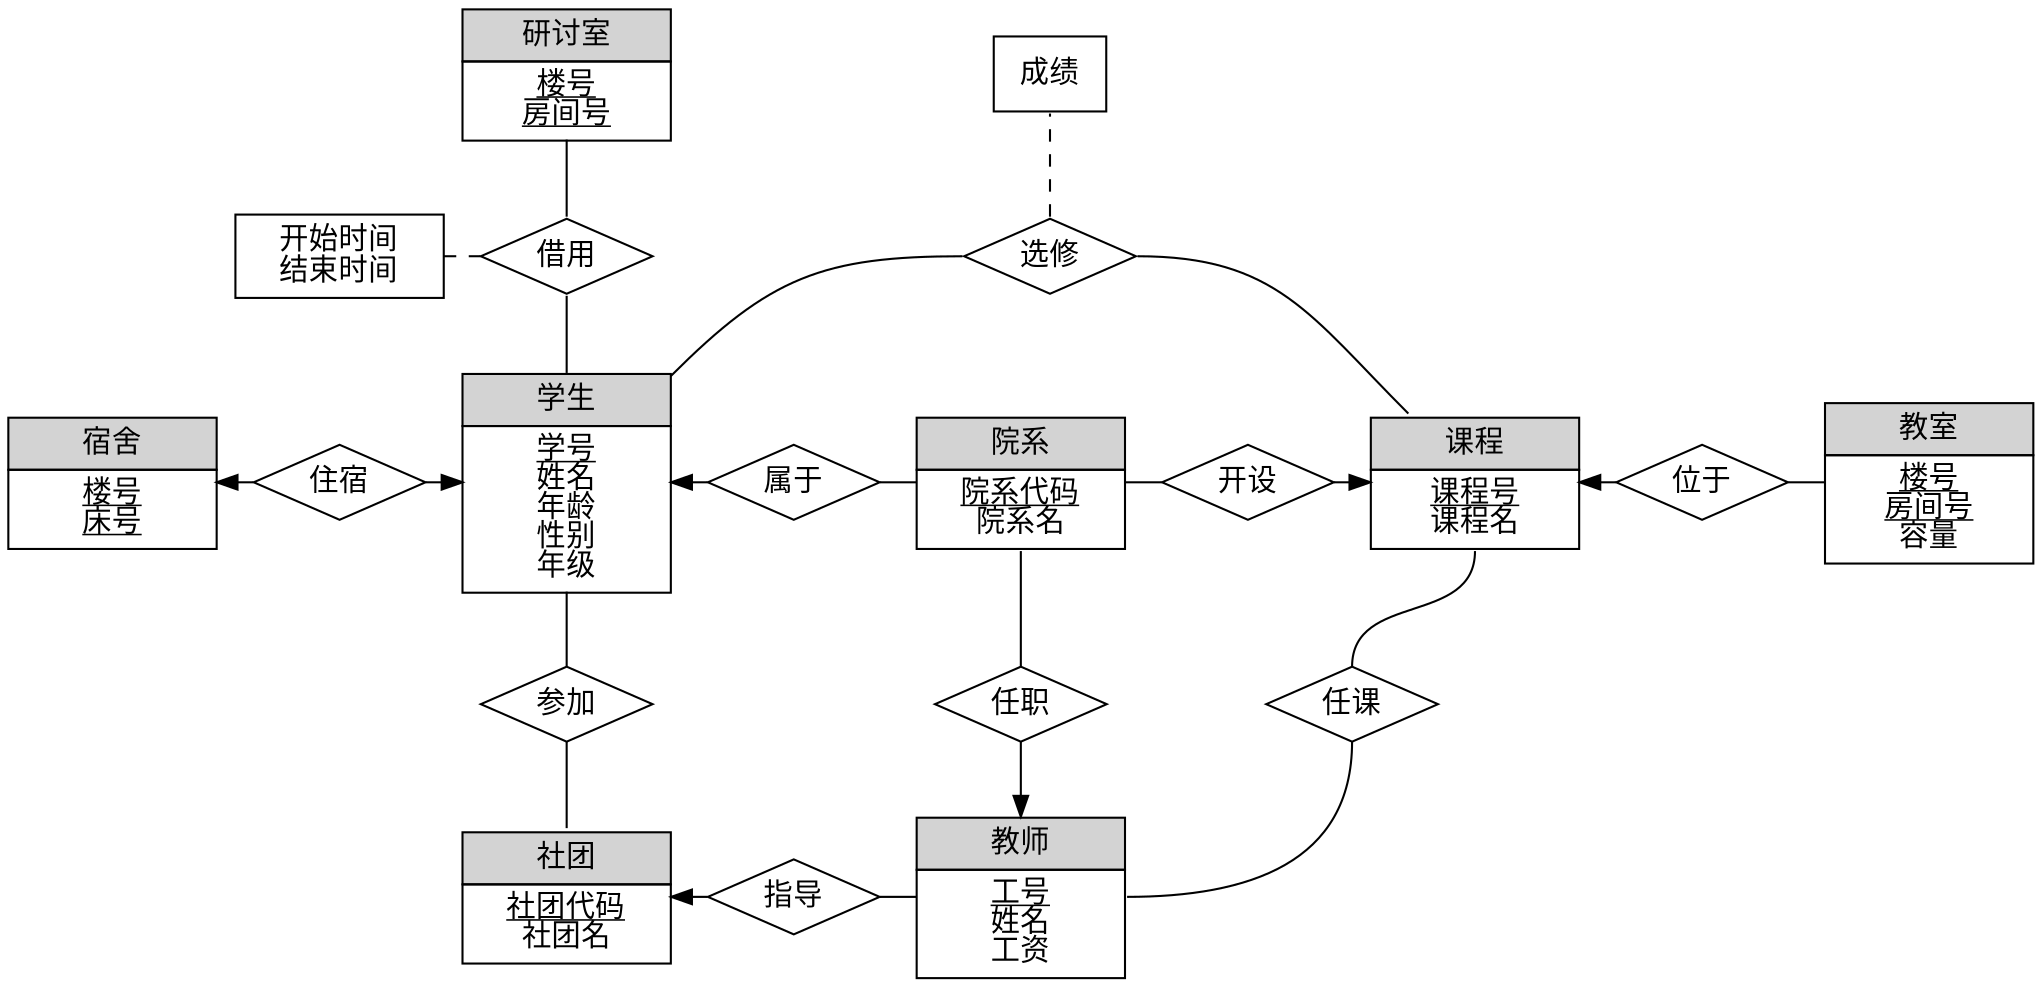 digraph pattern
{
    node[fontname="SimHei"];
    edge[dir=none, fontname="SimHei"];

    {rank = same; seminar_room; grade;}
    {rank = same; borrow_time; borrow; takes; }
    {rank = same; bed; room; student; belongs_to; department; offer; course; locates; classroom;}
    {rank = same; join; teacher_belongs_to; teaches;}
    {rank = same; club; mentor; teacher;}

    /*连线*/
    //住宿
    bed -> room[tailport=e, headport=w, dir=back];
    room -> student[headport=w, dir=forward];

    //借用
    seminar_room -> borrow[tailport=s, headport=n];
    borrow -> student[tailport=s, headport=n];

    //参加
    student -> join[tailport=s, headport=n];
    join ->club[tailport=s, headport=n];

    //属于
    student -> belongs_to[headport=w, dir=back];
    belongs_to -> department[tailport=e, headport=w];

    //选修
    student -> takes[tailport=ne, headport=w];
    takes -> course[tailport=e, headport=nw];

    //指导
    club -> mentor[headport=w, dir=back];
    mentor -> teacher[tailport=e, headport=w];

    //任课
    course -> teaches[tailport=s, headport=n];
    teaches -> teacher[tailport=s, headport=e];

    //位于
    course -> locates[headport=w, dir=back];
    locates -> classroom[tailport=e, headport=w];

    //开设
    department -> offer[tailport=e, headport=w];
    offer -> course[dir=forward];

    //任职
    department -> teacher_belongs_to[tailport=s, headport=n];
    teacher_belongs_to -> teacher[tailport=s, headport=n, dir=forward];

    /*实体*/
    course[shape = none, margin = 0, label = <
    <table border="0" cellborder="1" cellspacing="0" cellpadding="4" width="100px">
        <tr><td width="100" bgcolor="lightgrey">课程</td></tr>
        <tr><td width="100"><u>课程号</u><br/>课程名</td></tr>
    </table>>];

    student[shape = none, margin = 0, label = <
    <table border="0" cellborder="1" cellspacing="0" cellpadding="4" width="100px">
        <tr><td width="100" bgcolor="lightgrey">学生</td></tr>
        <tr><td width="100"><u>学号</u><br/>姓名<br/>年龄<br/>性别<br/>年级</td></tr>
    </table>>];

    teacher[shape = none, margin = 0, label = <
    <table border="0" cellborder="1" cellspacing="0" cellpadding="4" width="100px">
        <tr><td width="100" bgcolor="lightgrey">教师</td></tr>
        <tr><td width="100"><u>工号</u><br/>姓名<br/>工资</td></tr>
    </table>>];

    department[shape = none, margin = 0, label = <
    <table border="0" cellborder="1" cellspacing="0" cellpadding="4" width="100px">
        <tr><td width="100" bgcolor="lightgrey">院系</td></tr>
        <tr><td width="100"><u>院系代码</u><br/>院系名</td></tr>
    </table>>];

    classroom[shape = none, margin = 0, label = <
    <table border="0" cellborder="1" cellspacing="0" cellpadding="4" width="100px">
        <tr><td width="100" bgcolor="lightgrey">教室</td></tr>
        <tr><td width="100"><u>楼号<br/>房间号</u><br/>容量</td></tr>
    </table>>];

    seminar_room[shape = none, margin = 0, label = <
    <table border="0" cellborder="1" cellspacing="0" cellpadding="4" width="100px">
        <tr><td width="100" bgcolor="lightgrey">研讨室</td></tr>
        <tr><td width="100"><u>楼号<br/>房间号</u></td></tr>
    </table>>];

    club[shape = none, margin = 0, label = <
    <table border="0" cellborder="1" cellspacing="0" cellpadding="4" width="100px">
        <tr><td width="100" bgcolor="lightgrey">社团</td></tr>
        <tr><td width="100"><u>社团代码</u><br/>社团名<br/></td></tr>
    </table>>];

    bed[shape = none, margin = 0, label = <
    <table border="0" cellborder="1" cellspacing="0" cellpadding="4" width="100px">
        <tr><td width="100" bgcolor="lightgrey">宿舍</td></tr>
        <tr><td width="100"><u>楼号<br/>床号</u></td></tr>
    </table>>];

    /*关系*/
    takes[shape = diamond, label="选修"];

    teaches[shape = diamond, label="任课"];

    offer[shape = diamond, label="开设"];

    locates[shape = diamond, label="位于"];

    belongs_to[shape = diamond, label="属于"];

    borrow[shape = diamond, label="借用"];

    join[shape = diamond, label="参加"];

    room[shape = diamond, label="住宿"];

    mentor[shape = diamond, label="指导"];

    teacher_belongs_to[shape = diamond, label="任职"];

    /*描述性属性*/
    grade[shape = box, label="成绩"];
    takes -> grade[tailport=n, headport=s, style=dashed];
    borrow_time[shape = none, margin = 0, label=<
    <table border="0" cellborder="1" cellspacing="0" cellpadding="4" width="100px">
        <tr><td width="100">开始时间<br/>结束时间</td></tr>
    </table>>];
    borrow_time -> borrow[tailport=e, headport=w, style=dashed];


    /*
    q -> r [label="1...n", dir=none, style=filled];
    r -> p [label="1...n"];

    p [shape = none, margin = 0, label = <
    <table border="0" cellborder="1" cellspacing="0" cellpadding="4" width="100px">
        <tr>
            <td width="100" bgcolor="lightgrey">p</td>
        </tr>
        <tr>
            <td width="100"><u>属性1</u><br/>属性2</td>
        </tr>
    </table>>];

    q [shape = none, margin = 0, label = <
    <table border="1" cellborder="1" cellspacing="1" cellpadding="4" width="100px">
        <tr><td width="100" bgcolor="lightgrey">q</td></tr>
        <tr>
            <td width="100">属性1<br/>属性2</td>
        </tr>
    </table>>];

    r [shape = diamond, peripheries=2];
    */
}